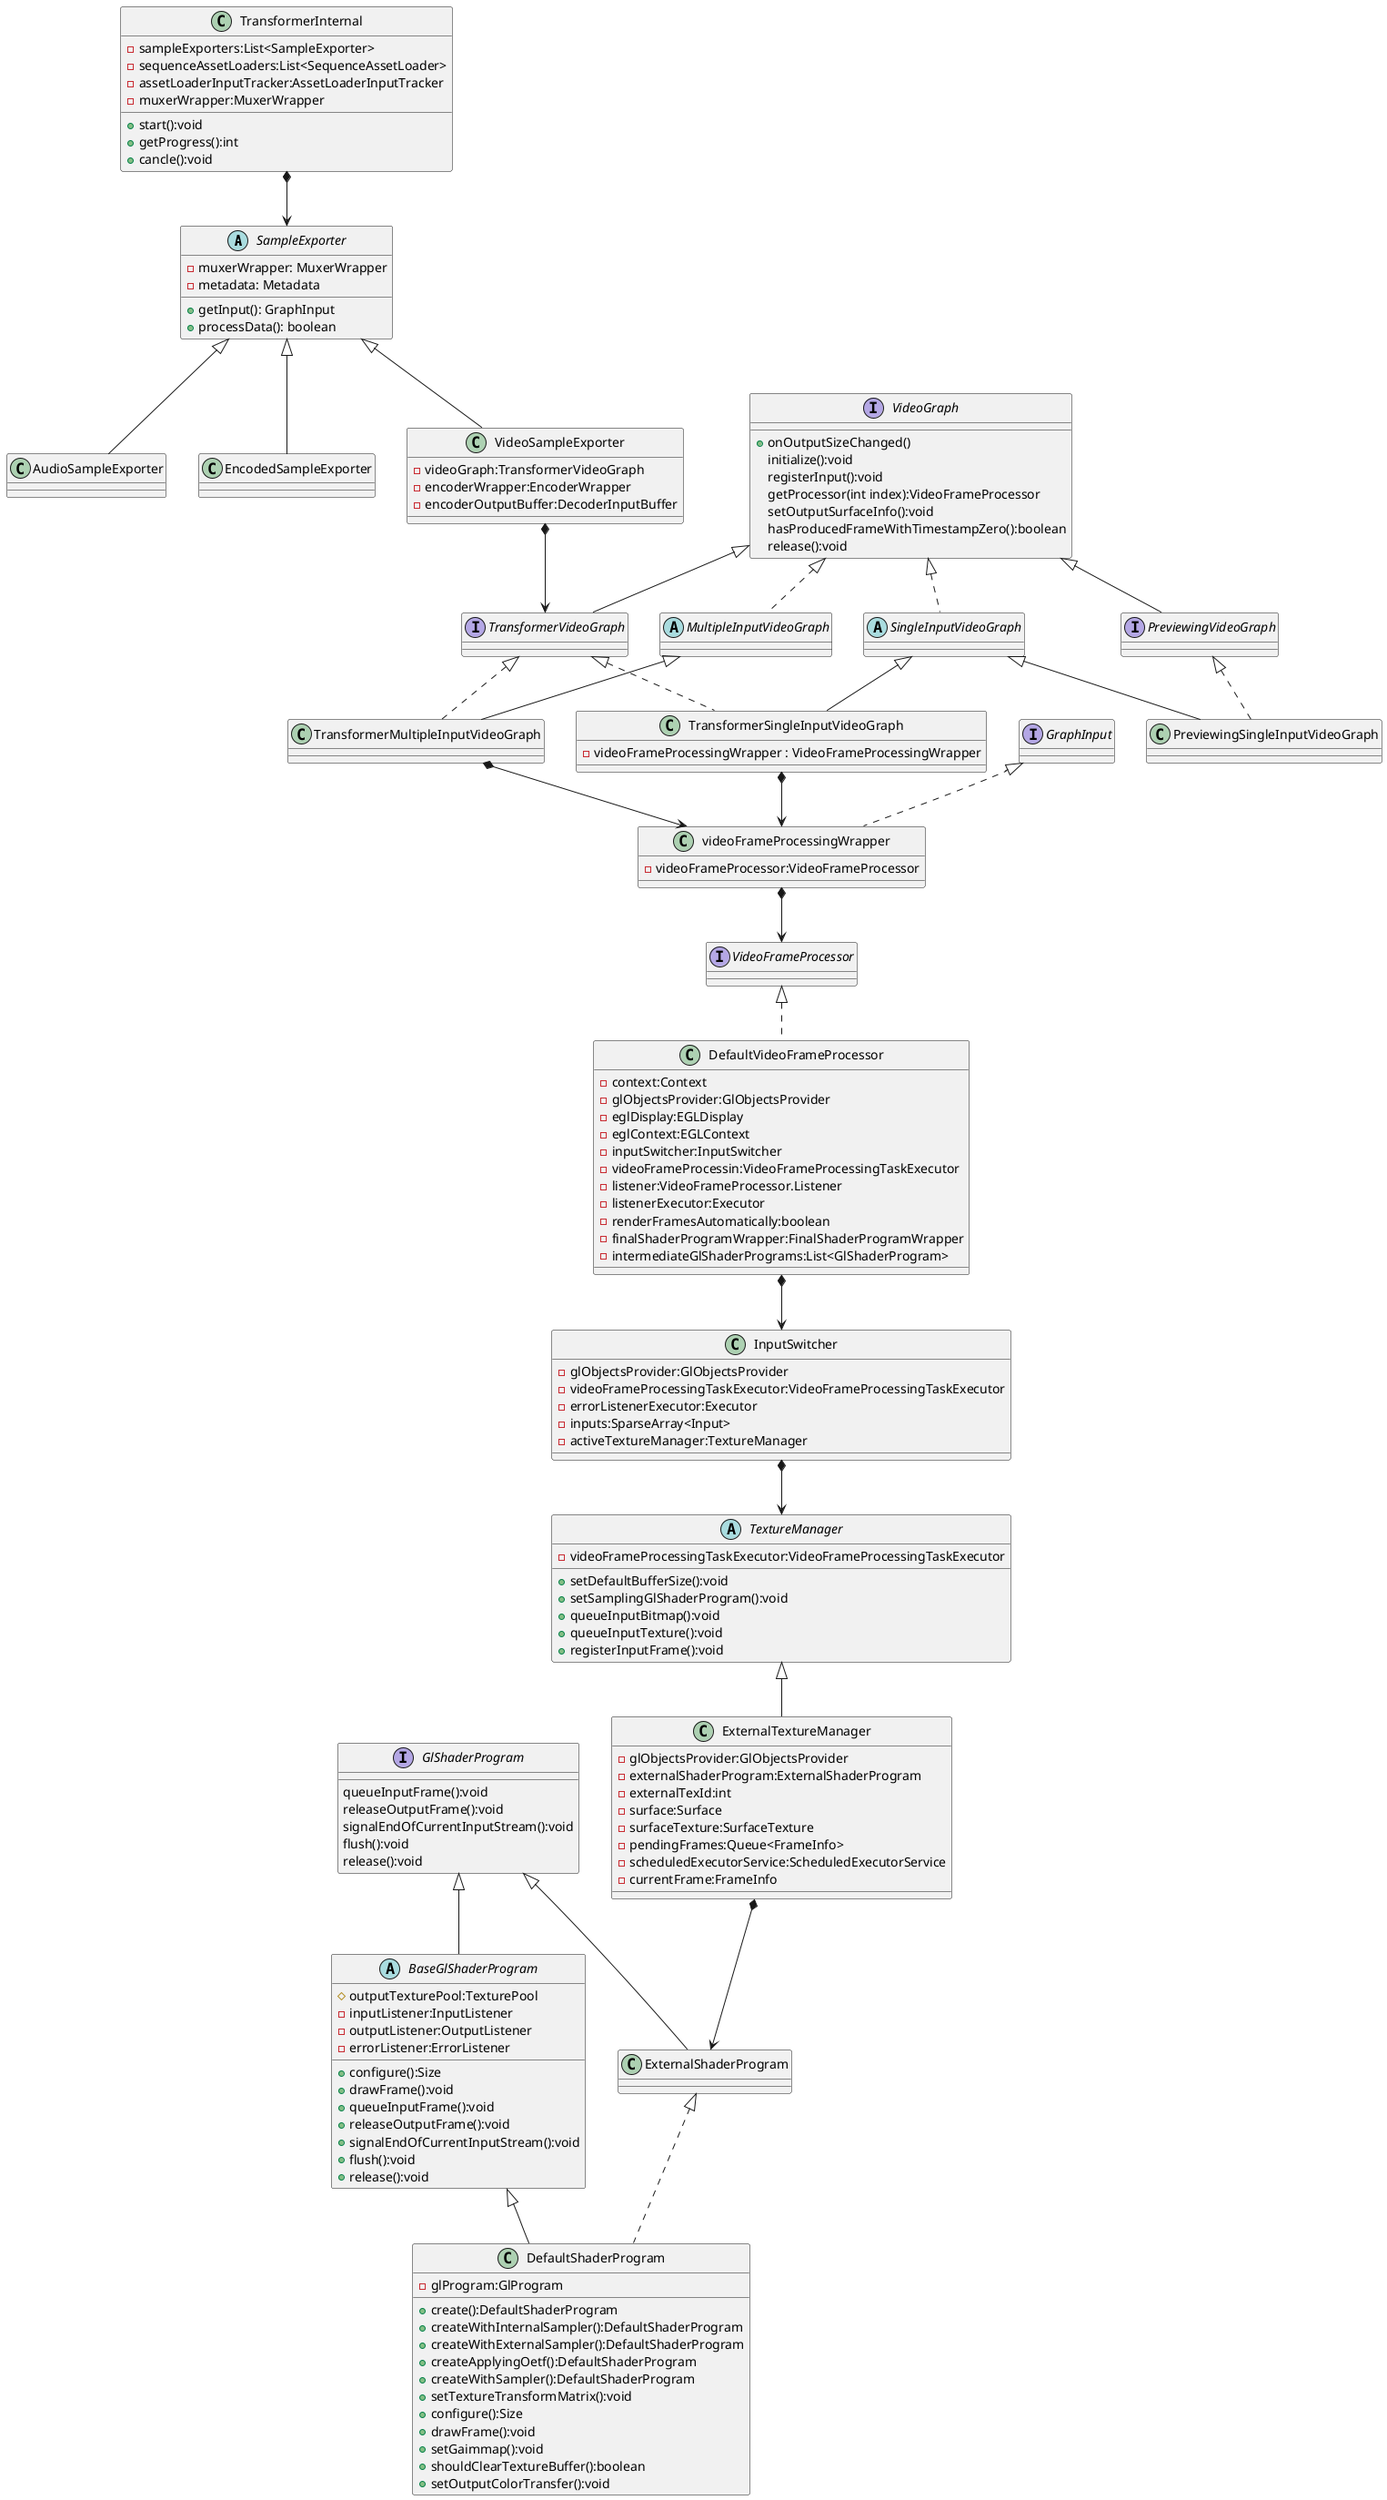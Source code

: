 @startuml
abstract class SampleExporter {
-muxerWrapper: MuxerWrapper
-metadata: Metadata
+ getInput(): GraphInput
+ processData(): boolean
}

class TransformerInternal {
-sampleExporters:List<SampleExporter>
-sequenceAssetLoaders:List<SequenceAssetLoader>
-assetLoaderInputTracker:AssetLoaderInputTracker
-muxerWrapper:MuxerWrapper
+start():void
+getProgress():int
+cancle():void
}

TransformerInternal *--> SampleExporter

SampleExporter <|-- AudioSampleExporter
SampleExporter <|-- EncodedSampleExporter
SampleExporter <|-- VideoSampleExporter

VideoSampleExporter *--> TransformerVideoGraph

class VideoSampleExporter{
-videoGraph:TransformerVideoGraph
-encoderWrapper:EncoderWrapper
-encoderOutputBuffer:DecoderInputBuffer
}

interface VideoGraph {
+onOutputSizeChanged()
initialize():void
registerInput():void
getProcessor(int index):VideoFrameProcessor
setOutputSurfaceInfo():void
hasProducedFrameWithTimestampZero():boolean
release():void
}

interface TransformerVideoGraph extends VideoGraph
interface PreviewingVideoGraph extends VideoGraph
abstract class MultipleInputVideoGraph implements VideoGraph
abstract class SingleInputVideoGraph implements VideoGraph


class TransformerMultipleInputVideoGraph extends MultipleInputVideoGraph
class TransformerMultipleInputVideoGraph implements TransformerVideoGraph
class TransformerSingleInputVideoGraph extends SingleInputVideoGraph
class TransformerSingleInputVideoGraph implements TransformerVideoGraph
class PreviewingSingleInputVideoGraph extends SingleInputVideoGraph
class PreviewingSingleInputVideoGraph implements PreviewingVideoGraph

class TransformerSingleInputVideoGraph {
-videoFrameProcessingWrapper : VideoFrameProcessingWrapper
}

TransformerSingleInputVideoGraph *--> videoFrameProcessingWrapper
TransformerMultipleInputVideoGraph *--> videoFrameProcessingWrapper

class videoFrameProcessingWrapper {
-videoFrameProcessor:VideoFrameProcessor
}
class videoFrameProcessingWrapper implements GraphInput

interface VideoFrameProcessor{

}

videoFrameProcessingWrapper *--> VideoFrameProcessor

VideoFrameProcessor <|.. DefaultVideoFrameProcessor

class DefaultVideoFrameProcessor {
-context:Context
-glObjectsProvider:GlObjectsProvider
-eglDisplay:EGLDisplay
-eglContext:EGLContext
-inputSwitcher:InputSwitcher
-videoFrameProcessin:VideoFrameProcessingTaskExecutor
- listener:VideoFrameProcessor.Listener
-listenerExecutor:Executor
-renderFramesAutomatically:boolean
- finalShaderProgramWrapper:FinalShaderProgramWrapper
-intermediateGlShaderPrograms:List<GlShaderProgram>

}

DefaultVideoFrameProcessor *--> InputSwitcher

class InputSwitcher {
-glObjectsProvider:GlObjectsProvider
-videoFrameProcessingTaskExecutor:VideoFrameProcessingTaskExecutor
-errorListenerExecutor:Executor
-inputs:SparseArray<Input>
-activeTextureManager:TextureManager

}

abstract class TextureManager {
-videoFrameProcessingTaskExecutor:VideoFrameProcessingTaskExecutor

+setDefaultBufferSize():void
+setSamplingGlShaderProgram():void
+queueInputBitmap():void
+queueInputTexture():void
+registerInputFrame():void

}
InputSwitcher *--> TextureManager

class ExternalTextureManager {
-glObjectsProvider:GlObjectsProvider
-externalShaderProgram:ExternalShaderProgram
-externalTexId:int
-surface:Surface
-surfaceTexture:SurfaceTexture
-pendingFrames:Queue<FrameInfo>
-scheduledExecutorService:ScheduledExecutorService
-currentFrame:FrameInfo
}

TextureManager <|--ExternalTextureManager

interface GlShaderProgram {
queueInputFrame():void
releaseOutputFrame():void
signalEndOfCurrentInputStream():void
flush():void
release():void
}

abstract class BaseGlShaderProgram{
#outputTexturePool:TexturePool
-inputListener:InputListener
-outputListener:OutputListener
-errorListener:ErrorListener
+configure():Size
+drawFrame():void
+queueInputFrame():void
+releaseOutputFrame():void
+signalEndOfCurrentInputStream():void
+flush():void
+release():void
}

GlShaderProgram <|-- BaseGlShaderProgram
GlShaderProgram <|-- ExternalShaderProgram

class DefaultShaderProgram {
-glProgram:GlProgram
+ create():DefaultShaderProgram
+createWithInternalSampler():DefaultShaderProgram
+createWithExternalSampler():DefaultShaderProgram
+createApplyingOetf():DefaultShaderProgram
+createWithSampler():DefaultShaderProgram
+setTextureTransformMatrix():void
+configure():Size
+drawFrame():void
+setGaimmap():void
+shouldClearTextureBuffer():boolean
+setOutputColorTransfer():void
}
BaseGlShaderProgram <|-- DefaultShaderProgram
ExternalShaderProgram <|.. DefaultShaderProgram

ExternalTextureManager *--> ExternalShaderProgram
@enduml
